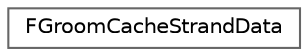 digraph "Graphical Class Hierarchy"
{
 // INTERACTIVE_SVG=YES
 // LATEX_PDF_SIZE
  bgcolor="transparent";
  edge [fontname=Helvetica,fontsize=10,labelfontname=Helvetica,labelfontsize=10];
  node [fontname=Helvetica,fontsize=10,shape=box,height=0.2,width=0.4];
  rankdir="LR";
  Node0 [id="Node000000",label="FGroomCacheStrandData",height=0.2,width=0.4,color="grey40", fillcolor="white", style="filled",URL="$d2/d89/structFGroomCacheStrandData.html",tooltip="Animatable strand data that maps to FHairStrandsCurves."];
}
